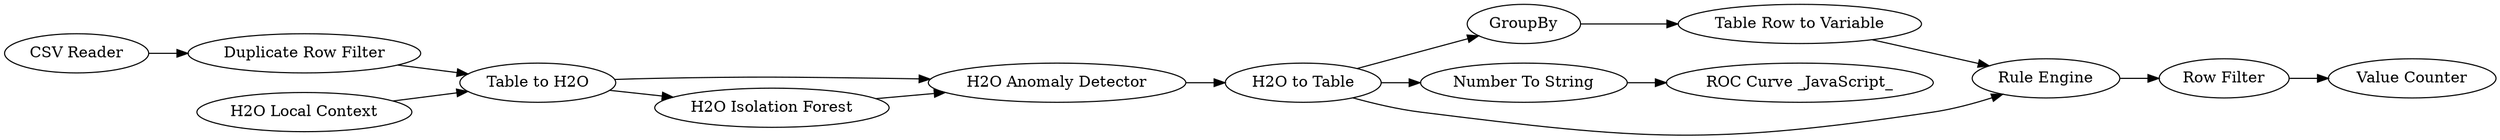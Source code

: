 digraph {
	6 -> 17
	18 -> 6
	17 -> 9
	26 -> 4
	4 -> 18
	4 -> 6
	17 -> 19
	19 -> 20
	23 -> 25
	15 -> 11
	9 -> 15
	3 -> 26
	16 -> 4
	17 -> 11
	11 -> 23
	16 [label="H2O Local Context"]
	20 [label="ROC Curve _JavaScript_"]
	9 [label=GroupBy]
	11 [label="Rule Engine"]
	4 [label="Table to H2O"]
	26 [label="Duplicate Row Filter"]
	18 [label="H2O Isolation Forest"]
	23 [label="Row Filter"]
	6 [label="H2O Anomaly Detector"]
	15 [label="Table Row to Variable"]
	25 [label="Value Counter"]
	17 [label="H2O to Table"]
	3 [label="CSV Reader"]
	19 [label="Number To String"]
	rankdir=LR
}
